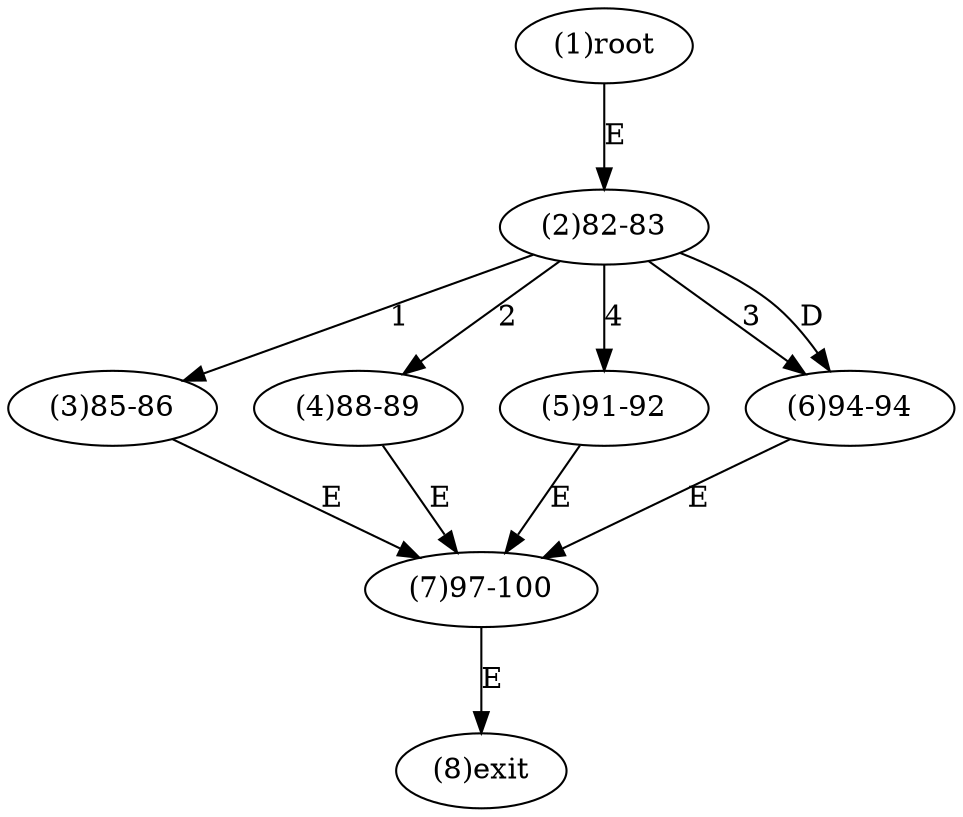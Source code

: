 digraph "" { 
1[ label="(1)root"];
2[ label="(2)82-83"];
3[ label="(3)85-86"];
4[ label="(4)88-89"];
5[ label="(5)91-92"];
6[ label="(6)94-94"];
7[ label="(7)97-100"];
8[ label="(8)exit"];
1->2[ label="E"];
2->3[ label="1"];
2->4[ label="2"];
2->6[ label="3"];
2->5[ label="4"];
2->6[ label="D"];
3->7[ label="E"];
4->7[ label="E"];
5->7[ label="E"];
6->7[ label="E"];
7->8[ label="E"];
}